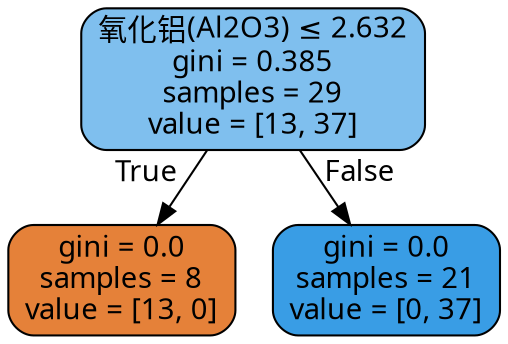 digraph Tree {
node [shape=box, style="filled, rounded", color="black", fontname="DengXian"] ;
edge [fontname="DengXian"] ;
0 [label=<氧化铝(Al2O3) &le; 2.632<br/>gini = 0.385<br/>samples = 29<br/>value = [13, 37]>, fillcolor="#7fbfee"] ;
1 [label=<gini = 0.0<br/>samples = 8<br/>value = [13, 0]>, fillcolor="#e58139"] ;
0 -> 1 [labeldistance=2.5, labelangle=45, headlabel="True"] ;
2 [label=<gini = 0.0<br/>samples = 21<br/>value = [0, 37]>, fillcolor="#399de5"] ;
0 -> 2 [labeldistance=2.5, labelangle=-45, headlabel="False"] ;
}